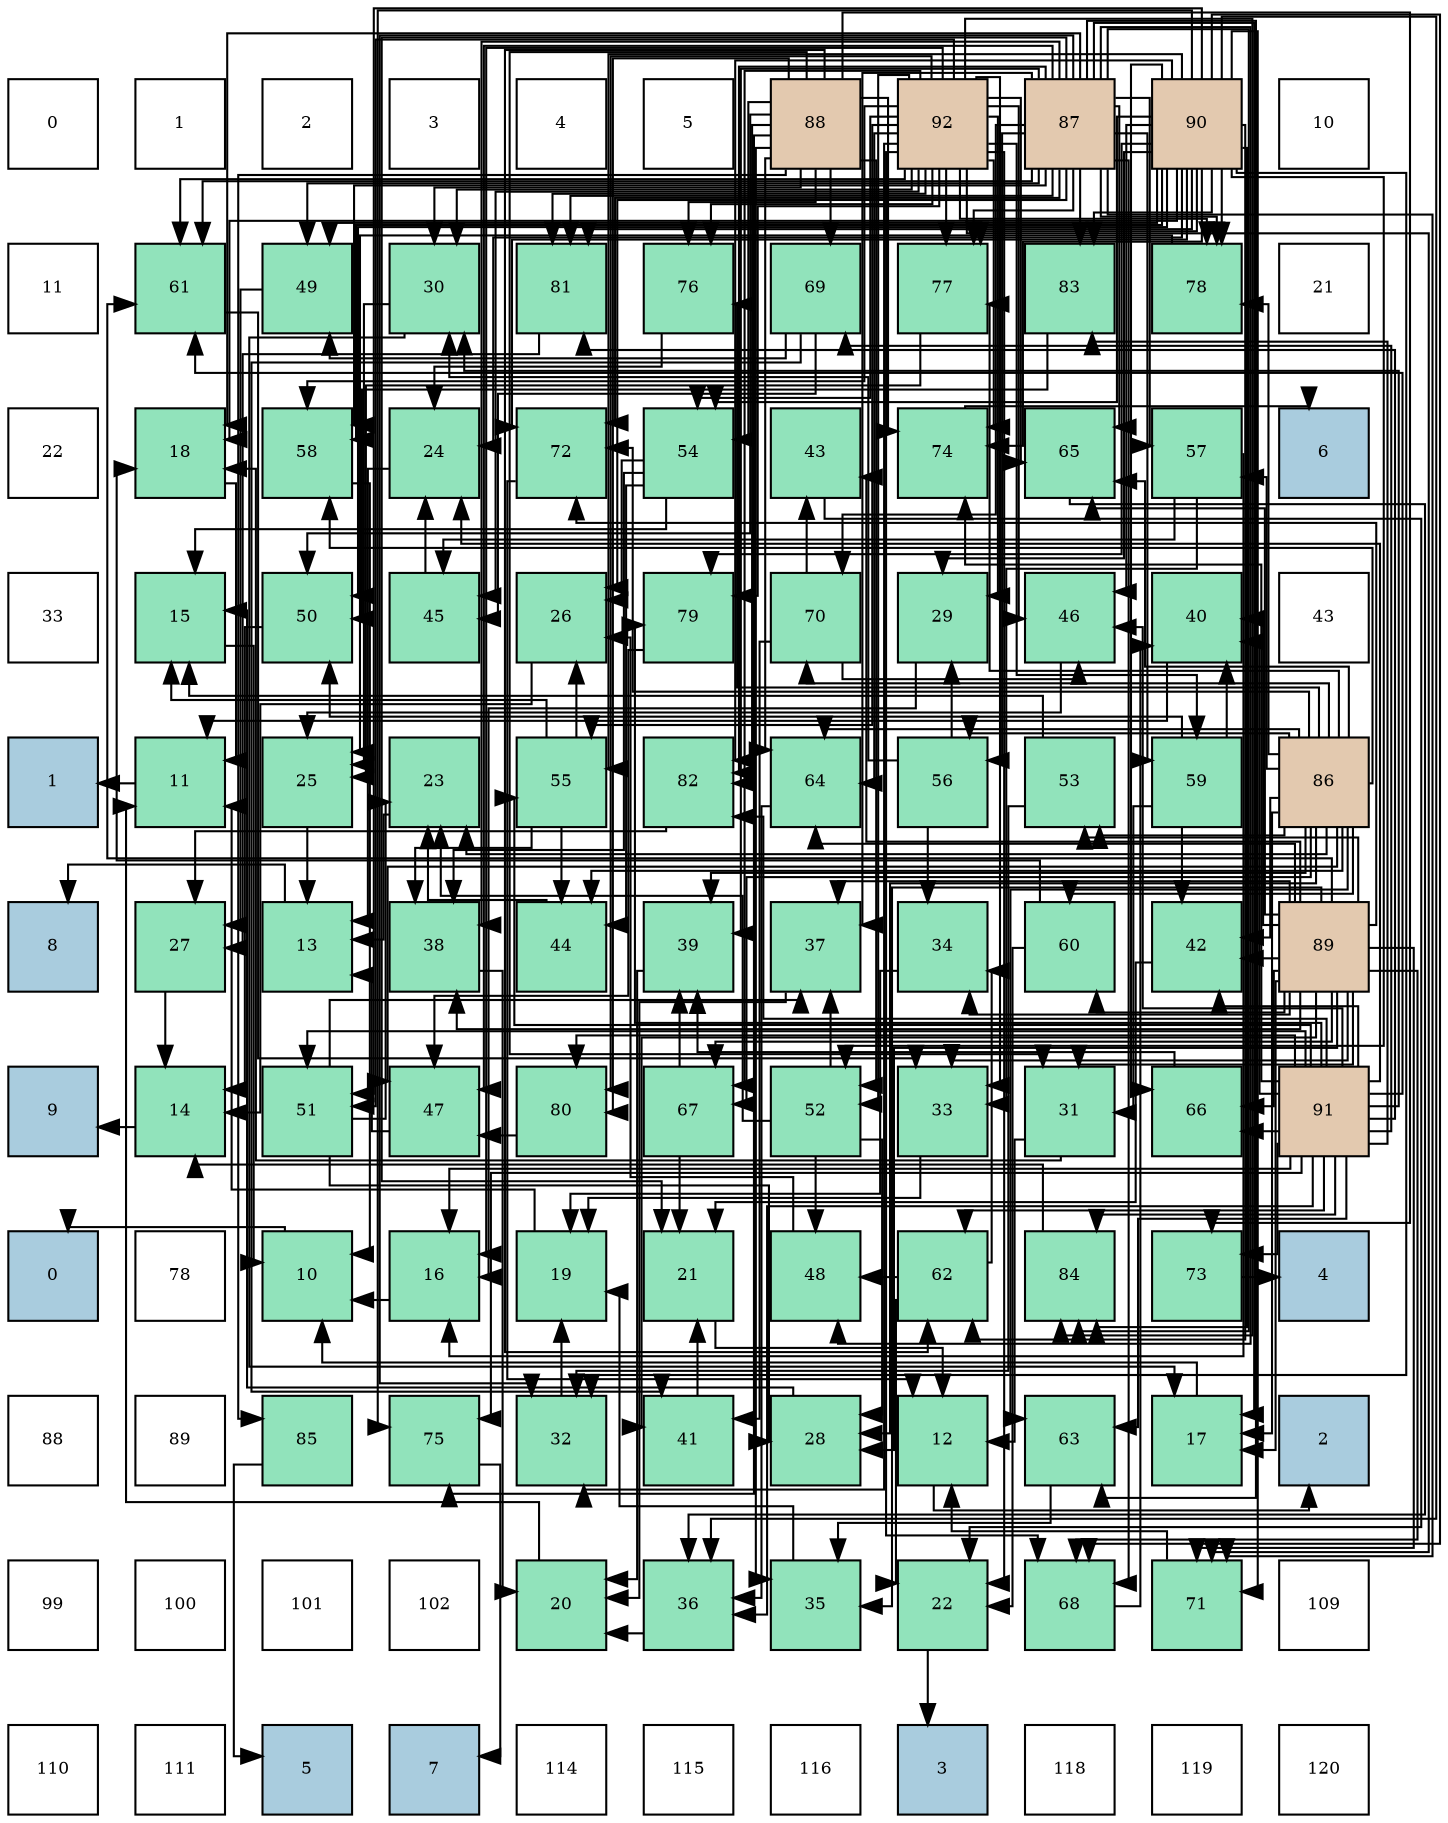 digraph layout{
 rankdir=TB;
 splines=ortho;
 node [style=filled shape=square fixedsize=true width=0.6];
0[label="0", fontsize=8, fillcolor="#ffffff"];
1[label="1", fontsize=8, fillcolor="#ffffff"];
2[label="2", fontsize=8, fillcolor="#ffffff"];
3[label="3", fontsize=8, fillcolor="#ffffff"];
4[label="4", fontsize=8, fillcolor="#ffffff"];
5[label="5", fontsize=8, fillcolor="#ffffff"];
6[label="88", fontsize=8, fillcolor="#e3c9af"];
7[label="92", fontsize=8, fillcolor="#e3c9af"];
8[label="87", fontsize=8, fillcolor="#e3c9af"];
9[label="90", fontsize=8, fillcolor="#e3c9af"];
10[label="10", fontsize=8, fillcolor="#ffffff"];
11[label="11", fontsize=8, fillcolor="#ffffff"];
12[label="61", fontsize=8, fillcolor="#91e3bb"];
13[label="49", fontsize=8, fillcolor="#91e3bb"];
14[label="30", fontsize=8, fillcolor="#91e3bb"];
15[label="81", fontsize=8, fillcolor="#91e3bb"];
16[label="76", fontsize=8, fillcolor="#91e3bb"];
17[label="69", fontsize=8, fillcolor="#91e3bb"];
18[label="77", fontsize=8, fillcolor="#91e3bb"];
19[label="83", fontsize=8, fillcolor="#91e3bb"];
20[label="78", fontsize=8, fillcolor="#91e3bb"];
21[label="21", fontsize=8, fillcolor="#ffffff"];
22[label="22", fontsize=8, fillcolor="#ffffff"];
23[label="18", fontsize=8, fillcolor="#91e3bb"];
24[label="58", fontsize=8, fillcolor="#91e3bb"];
25[label="24", fontsize=8, fillcolor="#91e3bb"];
26[label="72", fontsize=8, fillcolor="#91e3bb"];
27[label="54", fontsize=8, fillcolor="#91e3bb"];
28[label="43", fontsize=8, fillcolor="#91e3bb"];
29[label="74", fontsize=8, fillcolor="#91e3bb"];
30[label="65", fontsize=8, fillcolor="#91e3bb"];
31[label="57", fontsize=8, fillcolor="#91e3bb"];
32[label="6", fontsize=8, fillcolor="#a9ccde"];
33[label="33", fontsize=8, fillcolor="#ffffff"];
34[label="15", fontsize=8, fillcolor="#91e3bb"];
35[label="50", fontsize=8, fillcolor="#91e3bb"];
36[label="45", fontsize=8, fillcolor="#91e3bb"];
37[label="26", fontsize=8, fillcolor="#91e3bb"];
38[label="79", fontsize=8, fillcolor="#91e3bb"];
39[label="70", fontsize=8, fillcolor="#91e3bb"];
40[label="29", fontsize=8, fillcolor="#91e3bb"];
41[label="46", fontsize=8, fillcolor="#91e3bb"];
42[label="40", fontsize=8, fillcolor="#91e3bb"];
43[label="43", fontsize=8, fillcolor="#ffffff"];
44[label="1", fontsize=8, fillcolor="#a9ccde"];
45[label="11", fontsize=8, fillcolor="#91e3bb"];
46[label="25", fontsize=8, fillcolor="#91e3bb"];
47[label="23", fontsize=8, fillcolor="#91e3bb"];
48[label="55", fontsize=8, fillcolor="#91e3bb"];
49[label="82", fontsize=8, fillcolor="#91e3bb"];
50[label="64", fontsize=8, fillcolor="#91e3bb"];
51[label="56", fontsize=8, fillcolor="#91e3bb"];
52[label="53", fontsize=8, fillcolor="#91e3bb"];
53[label="59", fontsize=8, fillcolor="#91e3bb"];
54[label="86", fontsize=8, fillcolor="#e3c9af"];
55[label="8", fontsize=8, fillcolor="#a9ccde"];
56[label="27", fontsize=8, fillcolor="#91e3bb"];
57[label="13", fontsize=8, fillcolor="#91e3bb"];
58[label="38", fontsize=8, fillcolor="#91e3bb"];
59[label="44", fontsize=8, fillcolor="#91e3bb"];
60[label="39", fontsize=8, fillcolor="#91e3bb"];
61[label="37", fontsize=8, fillcolor="#91e3bb"];
62[label="34", fontsize=8, fillcolor="#91e3bb"];
63[label="60", fontsize=8, fillcolor="#91e3bb"];
64[label="42", fontsize=8, fillcolor="#91e3bb"];
65[label="89", fontsize=8, fillcolor="#e3c9af"];
66[label="9", fontsize=8, fillcolor="#a9ccde"];
67[label="14", fontsize=8, fillcolor="#91e3bb"];
68[label="51", fontsize=8, fillcolor="#91e3bb"];
69[label="47", fontsize=8, fillcolor="#91e3bb"];
70[label="80", fontsize=8, fillcolor="#91e3bb"];
71[label="67", fontsize=8, fillcolor="#91e3bb"];
72[label="52", fontsize=8, fillcolor="#91e3bb"];
73[label="33", fontsize=8, fillcolor="#91e3bb"];
74[label="31", fontsize=8, fillcolor="#91e3bb"];
75[label="66", fontsize=8, fillcolor="#91e3bb"];
76[label="91", fontsize=8, fillcolor="#e3c9af"];
77[label="0", fontsize=8, fillcolor="#a9ccde"];
78[label="78", fontsize=8, fillcolor="#ffffff"];
79[label="10", fontsize=8, fillcolor="#91e3bb"];
80[label="16", fontsize=8, fillcolor="#91e3bb"];
81[label="19", fontsize=8, fillcolor="#91e3bb"];
82[label="21", fontsize=8, fillcolor="#91e3bb"];
83[label="48", fontsize=8, fillcolor="#91e3bb"];
84[label="62", fontsize=8, fillcolor="#91e3bb"];
85[label="84", fontsize=8, fillcolor="#91e3bb"];
86[label="73", fontsize=8, fillcolor="#91e3bb"];
87[label="4", fontsize=8, fillcolor="#a9ccde"];
88[label="88", fontsize=8, fillcolor="#ffffff"];
89[label="89", fontsize=8, fillcolor="#ffffff"];
90[label="85", fontsize=8, fillcolor="#91e3bb"];
91[label="75", fontsize=8, fillcolor="#91e3bb"];
92[label="32", fontsize=8, fillcolor="#91e3bb"];
93[label="41", fontsize=8, fillcolor="#91e3bb"];
94[label="28", fontsize=8, fillcolor="#91e3bb"];
95[label="12", fontsize=8, fillcolor="#91e3bb"];
96[label="63", fontsize=8, fillcolor="#91e3bb"];
97[label="17", fontsize=8, fillcolor="#91e3bb"];
98[label="2", fontsize=8, fillcolor="#a9ccde"];
99[label="99", fontsize=8, fillcolor="#ffffff"];
100[label="100", fontsize=8, fillcolor="#ffffff"];
101[label="101", fontsize=8, fillcolor="#ffffff"];
102[label="102", fontsize=8, fillcolor="#ffffff"];
103[label="20", fontsize=8, fillcolor="#91e3bb"];
104[label="36", fontsize=8, fillcolor="#91e3bb"];
105[label="35", fontsize=8, fillcolor="#91e3bb"];
106[label="22", fontsize=8, fillcolor="#91e3bb"];
107[label="68", fontsize=8, fillcolor="#91e3bb"];
108[label="71", fontsize=8, fillcolor="#91e3bb"];
109[label="109", fontsize=8, fillcolor="#ffffff"];
110[label="110", fontsize=8, fillcolor="#ffffff"];
111[label="111", fontsize=8, fillcolor="#ffffff"];
112[label="5", fontsize=8, fillcolor="#a9ccde"];
113[label="7", fontsize=8, fillcolor="#a9ccde"];
114[label="114", fontsize=8, fillcolor="#ffffff"];
115[label="115", fontsize=8, fillcolor="#ffffff"];
116[label="116", fontsize=8, fillcolor="#ffffff"];
117[label="3", fontsize=8, fillcolor="#a9ccde"];
118[label="118", fontsize=8, fillcolor="#ffffff"];
119[label="119", fontsize=8, fillcolor="#ffffff"];
120[label="120", fontsize=8, fillcolor="#ffffff"];
edge [constraint=false, style=vis];79 -> 77;
45 -> 44;
95 -> 98;
57 -> 55;
67 -> 66;
34 -> 79;
80 -> 79;
97 -> 79;
23 -> 45;
81 -> 45;
103 -> 45;
82 -> 95;
106 -> 117;
47 -> 57;
25 -> 57;
46 -> 57;
37 -> 67;
56 -> 67;
94 -> 34;
40 -> 80;
14 -> 97;
14 -> 46;
74 -> 95;
74 -> 23;
92 -> 81;
73 -> 81;
62 -> 81;
105 -> 81;
104 -> 103;
61 -> 103;
58 -> 103;
60 -> 103;
42 -> 45;
93 -> 82;
64 -> 82;
28 -> 106;
59 -> 47;
36 -> 25;
41 -> 46;
69 -> 57;
83 -> 37;
13 -> 56;
35 -> 67;
68 -> 47;
68 -> 94;
68 -> 61;
72 -> 47;
72 -> 94;
72 -> 61;
72 -> 83;
52 -> 34;
52 -> 92;
27 -> 34;
27 -> 37;
27 -> 58;
27 -> 59;
48 -> 34;
48 -> 37;
48 -> 58;
48 -> 59;
51 -> 40;
51 -> 14;
51 -> 62;
31 -> 80;
31 -> 73;
31 -> 36;
24 -> 79;
53 -> 74;
53 -> 42;
53 -> 64;
53 -> 35;
63 -> 23;
63 -> 106;
12 -> 73;
84 -> 106;
84 -> 62;
84 -> 83;
96 -> 105;
50 -> 104;
30 -> 104;
75 -> 60;
71 -> 82;
71 -> 60;
107 -> 42;
17 -> 93;
17 -> 36;
17 -> 13;
39 -> 93;
39 -> 28;
39 -> 41;
108 -> 95;
26 -> 95;
86 -> 87;
29 -> 32;
91 -> 113;
16 -> 25;
18 -> 46;
20 -> 46;
38 -> 69;
70 -> 69;
15 -> 56;
49 -> 56;
19 -> 35;
85 -> 67;
90 -> 112;
54 -> 97;
54 -> 47;
54 -> 94;
54 -> 60;
54 -> 64;
54 -> 59;
54 -> 69;
54 -> 52;
54 -> 51;
54 -> 31;
54 -> 24;
54 -> 63;
54 -> 96;
54 -> 50;
54 -> 30;
54 -> 71;
54 -> 39;
54 -> 26;
54 -> 16;
54 -> 18;
54 -> 20;
8 -> 97;
8 -> 23;
8 -> 82;
8 -> 37;
8 -> 92;
8 -> 61;
8 -> 58;
8 -> 60;
8 -> 69;
8 -> 83;
8 -> 13;
8 -> 51;
8 -> 31;
8 -> 24;
8 -> 53;
8 -> 12;
8 -> 96;
8 -> 30;
8 -> 107;
8 -> 39;
8 -> 108;
8 -> 26;
8 -> 18;
8 -> 20;
8 -> 15;
8 -> 49;
8 -> 19;
8 -> 85;
6 -> 14;
6 -> 74;
6 -> 105;
6 -> 35;
6 -> 72;
6 -> 27;
6 -> 84;
6 -> 50;
6 -> 17;
6 -> 86;
6 -> 29;
6 -> 91;
6 -> 16;
6 -> 70;
6 -> 49;
6 -> 90;
65 -> 97;
65 -> 94;
65 -> 74;
65 -> 73;
65 -> 62;
65 -> 105;
65 -> 61;
65 -> 58;
65 -> 42;
65 -> 93;
65 -> 64;
65 -> 28;
65 -> 52;
65 -> 63;
65 -> 12;
65 -> 50;
65 -> 30;
65 -> 75;
65 -> 71;
65 -> 107;
65 -> 108;
65 -> 26;
9 -> 23;
9 -> 25;
9 -> 40;
9 -> 92;
9 -> 104;
9 -> 41;
9 -> 13;
9 -> 35;
9 -> 68;
9 -> 72;
9 -> 27;
9 -> 48;
9 -> 24;
9 -> 84;
9 -> 75;
9 -> 107;
9 -> 108;
9 -> 26;
9 -> 29;
9 -> 91;
9 -> 18;
9 -> 20;
9 -> 38;
9 -> 15;
9 -> 49;
9 -> 19;
9 -> 85;
76 -> 80;
76 -> 25;
76 -> 14;
76 -> 104;
76 -> 42;
76 -> 64;
76 -> 41;
76 -> 68;
76 -> 48;
76 -> 12;
76 -> 84;
76 -> 96;
76 -> 75;
76 -> 17;
76 -> 86;
76 -> 29;
76 -> 91;
76 -> 38;
76 -> 70;
76 -> 15;
76 -> 49;
76 -> 19;
76 -> 85;
7 -> 80;
7 -> 106;
7 -> 40;
7 -> 14;
7 -> 92;
7 -> 73;
7 -> 36;
7 -> 41;
7 -> 68;
7 -> 72;
7 -> 27;
7 -> 48;
7 -> 24;
7 -> 53;
7 -> 12;
7 -> 50;
7 -> 30;
7 -> 71;
7 -> 107;
7 -> 108;
7 -> 29;
7 -> 16;
7 -> 18;
7 -> 20;
7 -> 38;
7 -> 70;
7 -> 15;
7 -> 85;
edge [constraint=true, style=invis];
0 -> 11 -> 22 -> 33 -> 44 -> 55 -> 66 -> 77 -> 88 -> 99 -> 110;
1 -> 12 -> 23 -> 34 -> 45 -> 56 -> 67 -> 78 -> 89 -> 100 -> 111;
2 -> 13 -> 24 -> 35 -> 46 -> 57 -> 68 -> 79 -> 90 -> 101 -> 112;
3 -> 14 -> 25 -> 36 -> 47 -> 58 -> 69 -> 80 -> 91 -> 102 -> 113;
4 -> 15 -> 26 -> 37 -> 48 -> 59 -> 70 -> 81 -> 92 -> 103 -> 114;
5 -> 16 -> 27 -> 38 -> 49 -> 60 -> 71 -> 82 -> 93 -> 104 -> 115;
6 -> 17 -> 28 -> 39 -> 50 -> 61 -> 72 -> 83 -> 94 -> 105 -> 116;
7 -> 18 -> 29 -> 40 -> 51 -> 62 -> 73 -> 84 -> 95 -> 106 -> 117;
8 -> 19 -> 30 -> 41 -> 52 -> 63 -> 74 -> 85 -> 96 -> 107 -> 118;
9 -> 20 -> 31 -> 42 -> 53 -> 64 -> 75 -> 86 -> 97 -> 108 -> 119;
10 -> 21 -> 32 -> 43 -> 54 -> 65 -> 76 -> 87 -> 98 -> 109 -> 120;
rank = same {0 -> 1 -> 2 -> 3 -> 4 -> 5 -> 6 -> 7 -> 8 -> 9 -> 10};
rank = same {11 -> 12 -> 13 -> 14 -> 15 -> 16 -> 17 -> 18 -> 19 -> 20 -> 21};
rank = same {22 -> 23 -> 24 -> 25 -> 26 -> 27 -> 28 -> 29 -> 30 -> 31 -> 32};
rank = same {33 -> 34 -> 35 -> 36 -> 37 -> 38 -> 39 -> 40 -> 41 -> 42 -> 43};
rank = same {44 -> 45 -> 46 -> 47 -> 48 -> 49 -> 50 -> 51 -> 52 -> 53 -> 54};
rank = same {55 -> 56 -> 57 -> 58 -> 59 -> 60 -> 61 -> 62 -> 63 -> 64 -> 65};
rank = same {66 -> 67 -> 68 -> 69 -> 70 -> 71 -> 72 -> 73 -> 74 -> 75 -> 76};
rank = same {77 -> 78 -> 79 -> 80 -> 81 -> 82 -> 83 -> 84 -> 85 -> 86 -> 87};
rank = same {88 -> 89 -> 90 -> 91 -> 92 -> 93 -> 94 -> 95 -> 96 -> 97 -> 98};
rank = same {99 -> 100 -> 101 -> 102 -> 103 -> 104 -> 105 -> 106 -> 107 -> 108 -> 109};
rank = same {110 -> 111 -> 112 -> 113 -> 114 -> 115 -> 116 -> 117 -> 118 -> 119 -> 120};
}